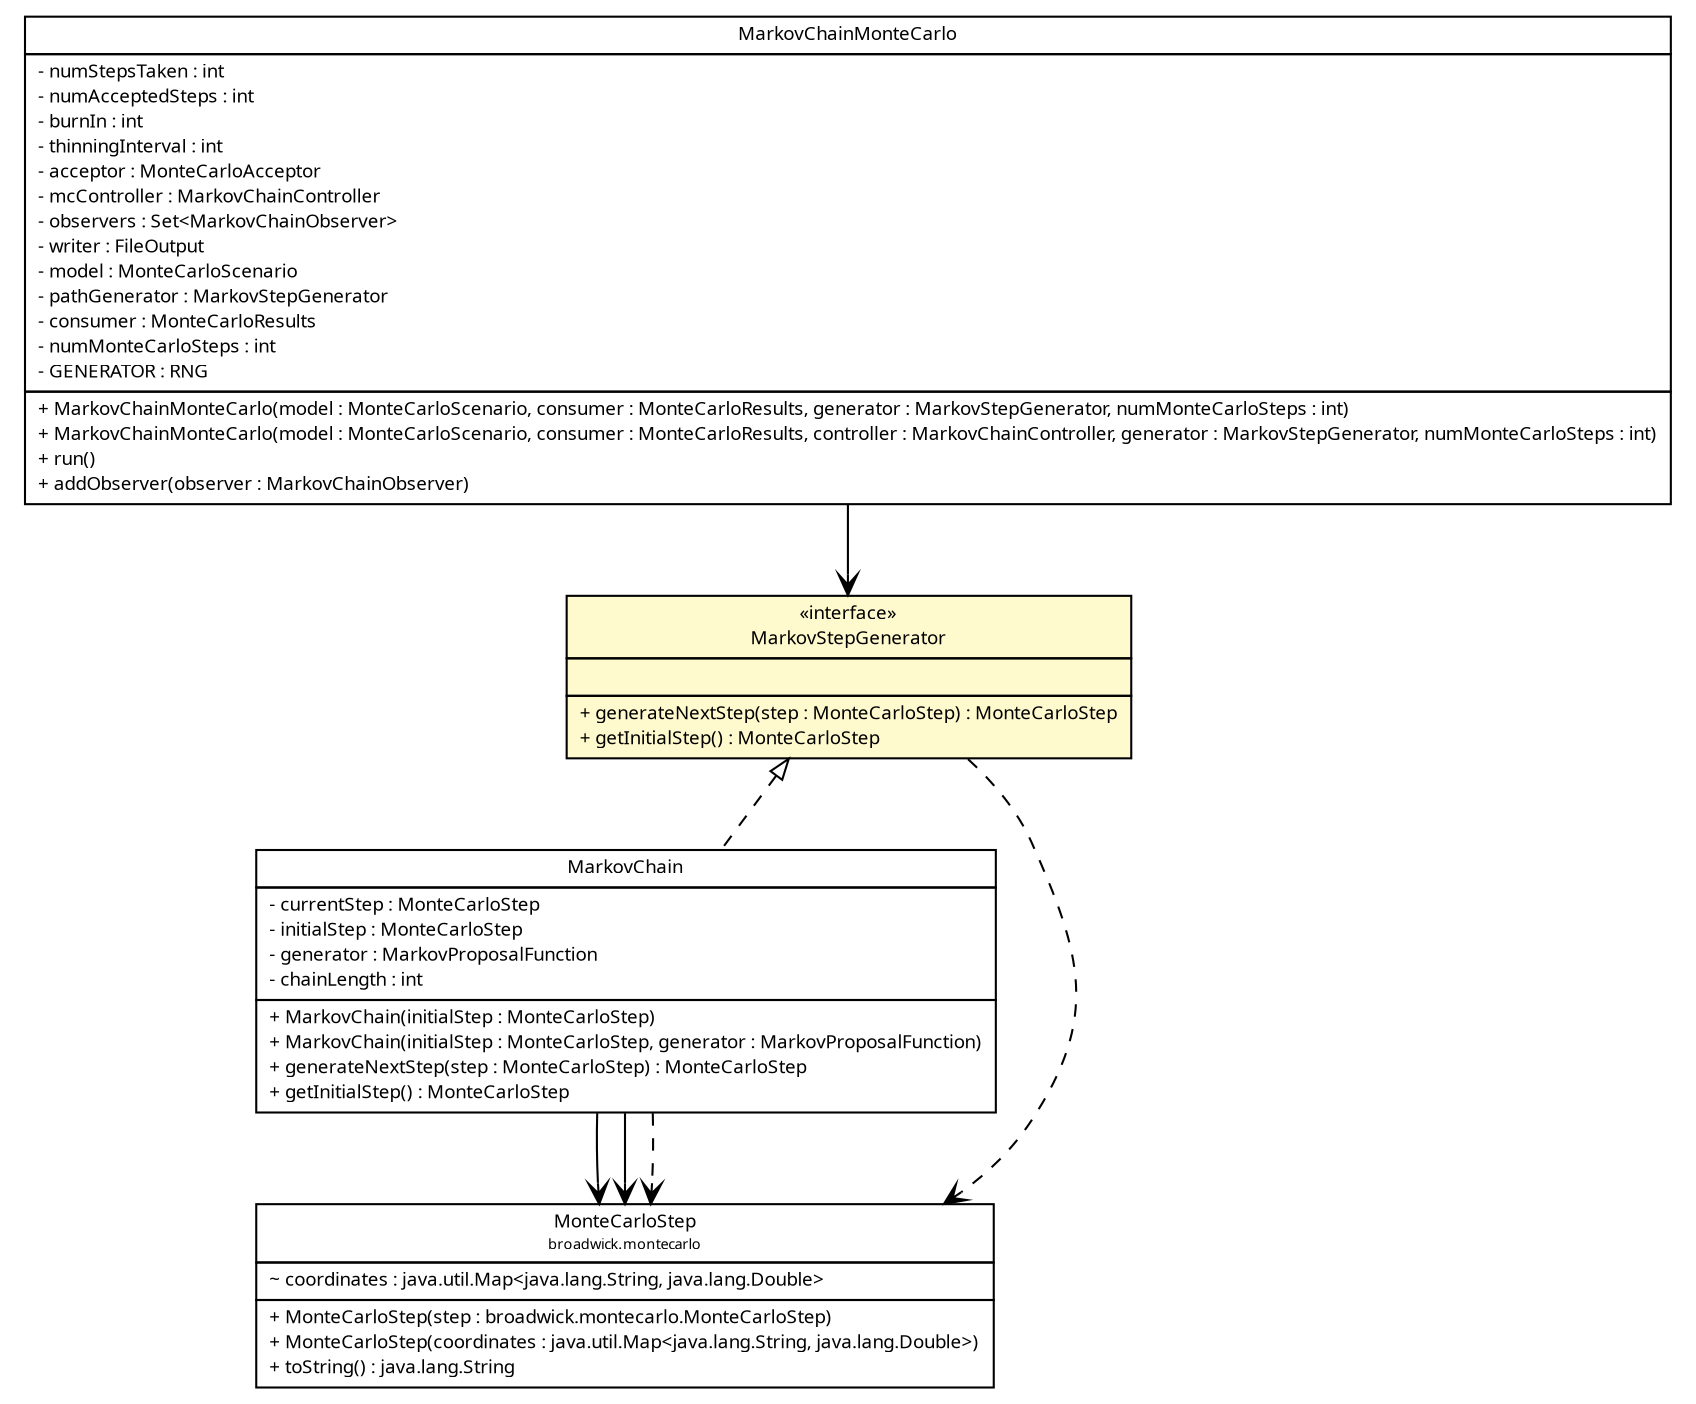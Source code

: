 #!/usr/local/bin/dot
#
# Class diagram 
# Generated by UMLGraph version R5_6 (http://www.umlgraph.org/)
#

digraph G {
	edge [fontname="Trebuchet MS",fontsize=10,labelfontname="Trebuchet MS",labelfontsize=10];
	node [fontname="Trebuchet MS",fontsize=10,shape=plaintext];
	nodesep=0.25;
	ranksep=0.5;
	// broadwick.montecarlo.markovchain.MarkovStepGenerator
	c14228 [label=<<table title="broadwick.montecarlo.markovchain.MarkovStepGenerator" border="0" cellborder="1" cellspacing="0" cellpadding="2" port="p" bgcolor="lemonChiffon" href="./MarkovStepGenerator.html">
		<tr><td><table border="0" cellspacing="0" cellpadding="1">
<tr><td align="center" balign="center"> &#171;interface&#187; </td></tr>
<tr><td align="center" balign="center"><font face="Trebuchet MS"> MarkovStepGenerator </font></td></tr>
		</table></td></tr>
		<tr><td><table border="0" cellspacing="0" cellpadding="1">
<tr><td align="left" balign="left">  </td></tr>
		</table></td></tr>
		<tr><td><table border="0" cellspacing="0" cellpadding="1">
<tr><td align="left" balign="left"> + generateNextStep(step : MonteCarloStep) : MonteCarloStep </td></tr>
<tr><td align="left" balign="left"> + getInitialStep() : MonteCarloStep </td></tr>
		</table></td></tr>
		</table>>, URL="./MarkovStepGenerator.html", fontname="Trebuchet MS", fontcolor="black", fontsize=9.0];
	// broadwick.montecarlo.markovchain.MarkovChainMonteCarlo
	c14229 [label=<<table title="broadwick.montecarlo.markovchain.MarkovChainMonteCarlo" border="0" cellborder="1" cellspacing="0" cellpadding="2" port="p" href="./MarkovChainMonteCarlo.html">
		<tr><td><table border="0" cellspacing="0" cellpadding="1">
<tr><td align="center" balign="center"><font face="Trebuchet MS"> MarkovChainMonteCarlo </font></td></tr>
		</table></td></tr>
		<tr><td><table border="0" cellspacing="0" cellpadding="1">
<tr><td align="left" balign="left"> - numStepsTaken : int </td></tr>
<tr><td align="left" balign="left"> - numAcceptedSteps : int </td></tr>
<tr><td align="left" balign="left"> - burnIn : int </td></tr>
<tr><td align="left" balign="left"> - thinningInterval : int </td></tr>
<tr><td align="left" balign="left"> - acceptor : MonteCarloAcceptor </td></tr>
<tr><td align="left" balign="left"> - mcController : MarkovChainController </td></tr>
<tr><td align="left" balign="left"> - observers : Set&lt;MarkovChainObserver&gt; </td></tr>
<tr><td align="left" balign="left"> - writer : FileOutput </td></tr>
<tr><td align="left" balign="left"> - model : MonteCarloScenario </td></tr>
<tr><td align="left" balign="left"> - pathGenerator : MarkovStepGenerator </td></tr>
<tr><td align="left" balign="left"> - consumer : MonteCarloResults </td></tr>
<tr><td align="left" balign="left"> - numMonteCarloSteps : int </td></tr>
<tr><td align="left" balign="left"> - GENERATOR : RNG </td></tr>
		</table></td></tr>
		<tr><td><table border="0" cellspacing="0" cellpadding="1">
<tr><td align="left" balign="left"> + MarkovChainMonteCarlo(model : MonteCarloScenario, consumer : MonteCarloResults, generator : MarkovStepGenerator, numMonteCarloSteps : int) </td></tr>
<tr><td align="left" balign="left"> + MarkovChainMonteCarlo(model : MonteCarloScenario, consumer : MonteCarloResults, controller : MarkovChainController, generator : MarkovStepGenerator, numMonteCarloSteps : int) </td></tr>
<tr><td align="left" balign="left"> + run() </td></tr>
<tr><td align="left" balign="left"> + addObserver(observer : MarkovChainObserver) </td></tr>
		</table></td></tr>
		</table>>, URL="./MarkovChainMonteCarlo.html", fontname="Trebuchet MS", fontcolor="black", fontsize=9.0];
	// broadwick.montecarlo.markovchain.MarkovChain
	c14230 [label=<<table title="broadwick.montecarlo.markovchain.MarkovChain" border="0" cellborder="1" cellspacing="0" cellpadding="2" port="p" href="./MarkovChain.html">
		<tr><td><table border="0" cellspacing="0" cellpadding="1">
<tr><td align="center" balign="center"><font face="Trebuchet MS"> MarkovChain </font></td></tr>
		</table></td></tr>
		<tr><td><table border="0" cellspacing="0" cellpadding="1">
<tr><td align="left" balign="left"> - currentStep : MonteCarloStep </td></tr>
<tr><td align="left" balign="left"> - initialStep : MonteCarloStep </td></tr>
<tr><td align="left" balign="left"> - generator : MarkovProposalFunction </td></tr>
<tr><td align="left" balign="left"> - chainLength : int </td></tr>
		</table></td></tr>
		<tr><td><table border="0" cellspacing="0" cellpadding="1">
<tr><td align="left" balign="left"> + MarkovChain(initialStep : MonteCarloStep) </td></tr>
<tr><td align="left" balign="left"> + MarkovChain(initialStep : MonteCarloStep, generator : MarkovProposalFunction) </td></tr>
<tr><td align="left" balign="left"> + generateNextStep(step : MonteCarloStep) : MonteCarloStep </td></tr>
<tr><td align="left" balign="left"> + getInitialStep() : MonteCarloStep </td></tr>
		</table></td></tr>
		</table>>, URL="./MarkovChain.html", fontname="Trebuchet MS", fontcolor="black", fontsize=9.0];
	// broadwick.montecarlo.MonteCarloStep
	c14235 [label=<<table title="broadwick.montecarlo.MonteCarloStep" border="0" cellborder="1" cellspacing="0" cellpadding="2" port="p" href="../MonteCarloStep.html">
		<tr><td><table border="0" cellspacing="0" cellpadding="1">
<tr><td align="center" balign="center"><font face="Trebuchet MS"> MonteCarloStep </font></td></tr>
<tr><td align="center" balign="center"><font face="Trebuchet MS" point-size="7.0"> broadwick.montecarlo </font></td></tr>
		</table></td></tr>
		<tr><td><table border="0" cellspacing="0" cellpadding="1">
<tr><td align="left" balign="left"> ~ coordinates : java.util.Map&lt;java.lang.String, java.lang.Double&gt; </td></tr>
		</table></td></tr>
		<tr><td><table border="0" cellspacing="0" cellpadding="1">
<tr><td align="left" balign="left"> + MonteCarloStep(step : broadwick.montecarlo.MonteCarloStep) </td></tr>
<tr><td align="left" balign="left"> + MonteCarloStep(coordinates : java.util.Map&lt;java.lang.String, java.lang.Double&gt;) </td></tr>
<tr><td align="left" balign="left"> + toString() : java.lang.String </td></tr>
		</table></td></tr>
		</table>>, URL="../MonteCarloStep.html", fontname="Trebuchet MS", fontcolor="black", fontsize=9.0];
	//broadwick.montecarlo.markovchain.MarkovChain implements broadwick.montecarlo.markovchain.MarkovStepGenerator
	c14228:p -> c14230:p [dir=back,arrowtail=empty,style=dashed];
	// broadwick.montecarlo.markovchain.MarkovChainMonteCarlo NAVASSOC broadwick.montecarlo.markovchain.MarkovStepGenerator
	c14229:p -> c14228:p [taillabel="", label="", headlabel="", fontname="Trebuchet MS", fontcolor="black", fontsize=10.0, color="black", arrowhead=open];
	// broadwick.montecarlo.markovchain.MarkovChain NAVASSOC broadwick.montecarlo.MonteCarloStep
	c14230:p -> c14235:p [taillabel="", label="", headlabel="", fontname="Trebuchet MS", fontcolor="black", fontsize=10.0, color="black", arrowhead=open];
	// broadwick.montecarlo.markovchain.MarkovChain NAVASSOC broadwick.montecarlo.MonteCarloStep
	c14230:p -> c14235:p [taillabel="", label="", headlabel="", fontname="Trebuchet MS", fontcolor="black", fontsize=10.0, color="black", arrowhead=open];
	// broadwick.montecarlo.markovchain.MarkovStepGenerator DEPEND broadwick.montecarlo.MonteCarloStep
	c14228:p -> c14235:p [taillabel="", label="", headlabel="", fontname="Trebuchet MS", fontcolor="black", fontsize=10.0, color="black", arrowhead=open, style=dashed];
	// broadwick.montecarlo.markovchain.MarkovChain DEPEND broadwick.montecarlo.MonteCarloStep
	c14230:p -> c14235:p [taillabel="", label="", headlabel="", fontname="Trebuchet MS", fontcolor="black", fontsize=10.0, color="black", arrowhead=open, style=dashed];
}

